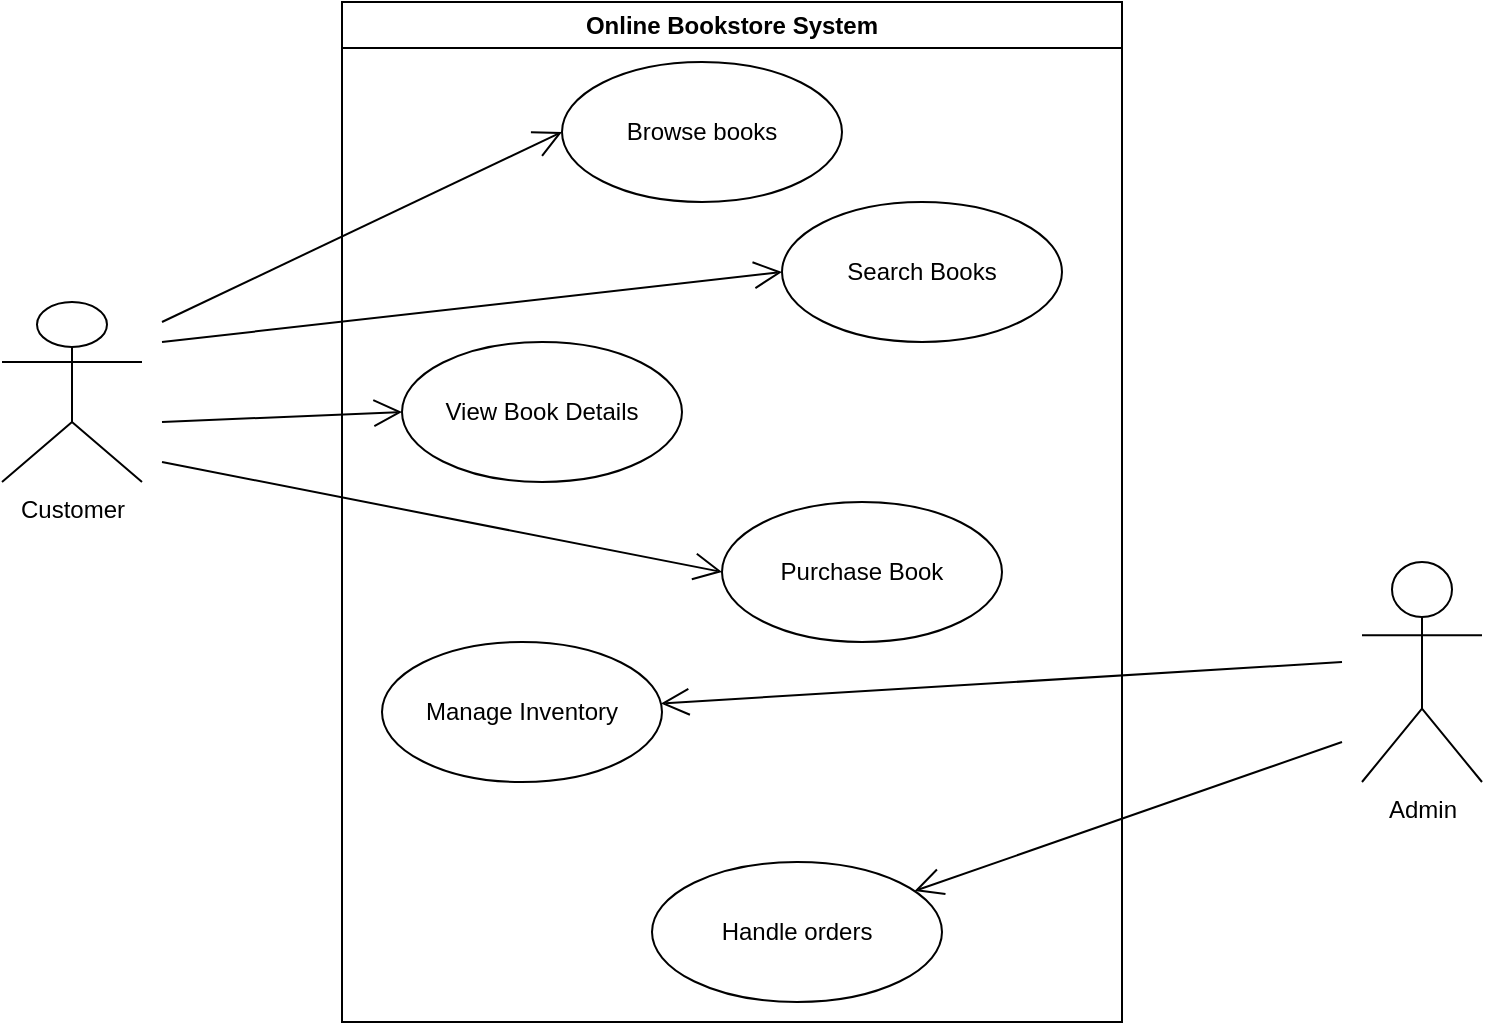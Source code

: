 <mxfile version="24.7.6">
  <diagram name="Page-1" id="HSmIllGPDzAb7NR5kv_d">
    <mxGraphModel dx="1434" dy="780" grid="1" gridSize="10" guides="1" tooltips="1" connect="1" arrows="1" fold="1" page="1" pageScale="1" pageWidth="850" pageHeight="1100" math="0" shadow="0">
      <root>
        <mxCell id="0" />
        <mxCell id="1" parent="0" />
        <mxCell id="G1pliu-xGV5KbGSf1WtT-1" value="Online Bookstore System" style="swimlane;whiteSpace=wrap;html=1;" vertex="1" parent="1">
          <mxGeometry x="200" y="10" width="390" height="510" as="geometry">
            <mxRectangle x="280" y="10" width="140" height="30" as="alternateBounds" />
          </mxGeometry>
        </mxCell>
        <mxCell id="G1pliu-xGV5KbGSf1WtT-5" value="Browse books" style="ellipse;whiteSpace=wrap;html=1;" vertex="1" parent="G1pliu-xGV5KbGSf1WtT-1">
          <mxGeometry x="110" y="30" width="140" height="70" as="geometry" />
        </mxCell>
        <mxCell id="G1pliu-xGV5KbGSf1WtT-7" value="Search Books" style="ellipse;whiteSpace=wrap;html=1;" vertex="1" parent="G1pliu-xGV5KbGSf1WtT-1">
          <mxGeometry x="220" y="100" width="140" height="70" as="geometry" />
        </mxCell>
        <mxCell id="G1pliu-xGV5KbGSf1WtT-6" value="View Book Details" style="ellipse;whiteSpace=wrap;html=1;" vertex="1" parent="G1pliu-xGV5KbGSf1WtT-1">
          <mxGeometry x="30" y="170" width="140" height="70" as="geometry" />
        </mxCell>
        <mxCell id="G1pliu-xGV5KbGSf1WtT-9" value="Manage Inventory" style="ellipse;whiteSpace=wrap;html=1;" vertex="1" parent="G1pliu-xGV5KbGSf1WtT-1">
          <mxGeometry x="20" y="320" width="140" height="70" as="geometry" />
        </mxCell>
        <mxCell id="G1pliu-xGV5KbGSf1WtT-8" value="Purchase Book" style="ellipse;whiteSpace=wrap;html=1;" vertex="1" parent="G1pliu-xGV5KbGSf1WtT-1">
          <mxGeometry x="190" y="250" width="140" height="70" as="geometry" />
        </mxCell>
        <mxCell id="G1pliu-xGV5KbGSf1WtT-10" value="Handle orders" style="ellipse;whiteSpace=wrap;html=1;" vertex="1" parent="G1pliu-xGV5KbGSf1WtT-1">
          <mxGeometry x="155" y="430" width="145" height="70" as="geometry" />
        </mxCell>
        <mxCell id="G1pliu-xGV5KbGSf1WtT-3" value="Customer" style="shape=umlActor;verticalLabelPosition=bottom;verticalAlign=top;html=1;" vertex="1" parent="1">
          <mxGeometry x="30" y="160" width="70" height="90" as="geometry" />
        </mxCell>
        <mxCell id="G1pliu-xGV5KbGSf1WtT-2" value="Admin" style="shape=umlActor;verticalLabelPosition=bottom;verticalAlign=top;html=1;" vertex="1" parent="1">
          <mxGeometry x="710" y="290" width="60" height="110" as="geometry" />
        </mxCell>
        <mxCell id="G1pliu-xGV5KbGSf1WtT-11" value="" style="endArrow=open;endFill=1;endSize=12;html=1;rounded=0;entryX=0;entryY=0.5;entryDx=0;entryDy=0;" edge="1" parent="1" target="G1pliu-xGV5KbGSf1WtT-5">
          <mxGeometry width="160" relative="1" as="geometry">
            <mxPoint x="110" y="170" as="sourcePoint" />
            <mxPoint x="260" y="110" as="targetPoint" />
          </mxGeometry>
        </mxCell>
        <mxCell id="G1pliu-xGV5KbGSf1WtT-12" value="" style="endArrow=open;endFill=1;endSize=12;html=1;rounded=0;entryX=0;entryY=0.5;entryDx=0;entryDy=0;" edge="1" parent="1" target="G1pliu-xGV5KbGSf1WtT-7">
          <mxGeometry width="160" relative="1" as="geometry">
            <mxPoint x="110" y="180" as="sourcePoint" />
            <mxPoint x="270" y="180" as="targetPoint" />
          </mxGeometry>
        </mxCell>
        <mxCell id="G1pliu-xGV5KbGSf1WtT-13" value="" style="endArrow=open;endFill=1;endSize=12;html=1;rounded=0;entryX=0;entryY=0.5;entryDx=0;entryDy=0;" edge="1" parent="1" target="G1pliu-xGV5KbGSf1WtT-6">
          <mxGeometry width="160" relative="1" as="geometry">
            <mxPoint x="110" y="220" as="sourcePoint" />
            <mxPoint x="210" y="240" as="targetPoint" />
          </mxGeometry>
        </mxCell>
        <mxCell id="G1pliu-xGV5KbGSf1WtT-14" value="" style="endArrow=open;endFill=1;endSize=12;html=1;rounded=0;entryX=0;entryY=0.5;entryDx=0;entryDy=0;" edge="1" parent="1" target="G1pliu-xGV5KbGSf1WtT-8">
          <mxGeometry width="160" relative="1" as="geometry">
            <mxPoint x="110" y="240" as="sourcePoint" />
            <mxPoint x="270" y="240" as="targetPoint" />
          </mxGeometry>
        </mxCell>
        <mxCell id="G1pliu-xGV5KbGSf1WtT-15" value="" style="endArrow=open;endFill=1;endSize=12;html=1;rounded=0;" edge="1" parent="1" target="G1pliu-xGV5KbGSf1WtT-9">
          <mxGeometry width="160" relative="1" as="geometry">
            <mxPoint x="700" y="340" as="sourcePoint" />
            <mxPoint x="680" y="360" as="targetPoint" />
          </mxGeometry>
        </mxCell>
        <mxCell id="G1pliu-xGV5KbGSf1WtT-16" value="" style="endArrow=open;endFill=1;endSize=12;html=1;rounded=0;" edge="1" parent="1" target="G1pliu-xGV5KbGSf1WtT-10">
          <mxGeometry width="160" relative="1" as="geometry">
            <mxPoint x="700" y="380" as="sourcePoint" />
            <mxPoint x="800" y="450" as="targetPoint" />
          </mxGeometry>
        </mxCell>
      </root>
    </mxGraphModel>
  </diagram>
</mxfile>
